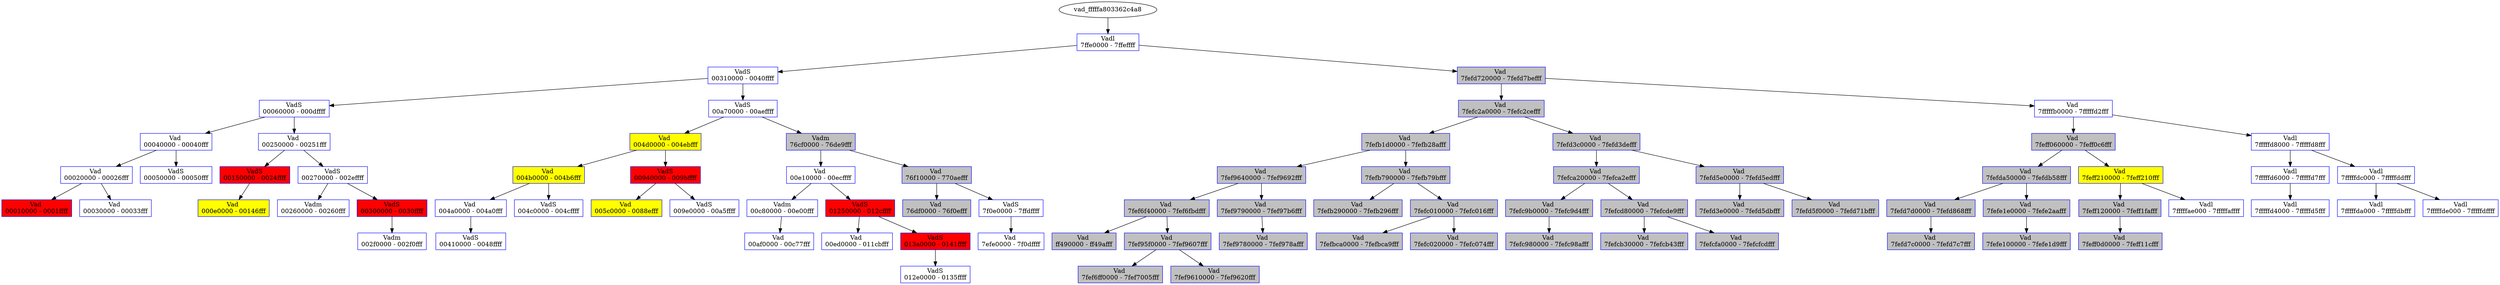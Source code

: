 /* Pid:   2032 */
digraph processtree {
graph [rankdir = "TB"];
vad_fffffa803362c4a8 -> vad_fffffa8033595230
vad_fffffa8033595230 [label = "{ Vadl\n7ffe0000 - 7ffeffff }"shape = "record" color = "blue" style = "filled" fillcolor = "white"];
vad_fffffa8033595230 -> vad_fffffa803362e9e0
vad_fffffa803362e9e0 [label = "{ VadS\n00310000 - 0040ffff }"shape = "record" color = "blue" style = "filled" fillcolor = "white"];
vad_fffffa803362e9e0 -> vad_fffffa803362ec50
vad_fffffa803362ec50 [label = "{ VadS\n00060000 - 000dffff }"shape = "record" color = "blue" style = "filled" fillcolor = "white"];
vad_fffffa803362ec50 -> vad_fffffa803362fc30
vad_fffffa803362fc30 [label = "{ Vad \n00040000 - 00040fff }"shape = "record" color = "blue" style = "filled" fillcolor = "white"];
vad_fffffa803362fc30 -> vad_fffffa8033670e00
vad_fffffa8033670e00 [label = "{ Vad \n00020000 - 00026fff }"shape = "record" color = "blue" style = "filled" fillcolor = "white"];
vad_fffffa8033670e00 -> vad_fffffa803376ec10
vad_fffffa803376ec10 [label = "{ Vad \n00010000 - 0001ffff }"shape = "record" color = "blue" style = "filled" fillcolor = "red"];
vad_fffffa8033670e00 -> vad_fffffa80335cd7b0
vad_fffffa80335cd7b0 [label = "{ Vad \n00030000 - 00033fff }"shape = "record" color = "blue" style = "filled" fillcolor = "white"];
vad_fffffa803362fc30 -> vad_fffffa803362eb60
vad_fffffa803362eb60 [label = "{ VadS\n00050000 - 00050fff }"shape = "record" color = "blue" style = "filled" fillcolor = "white"];
vad_fffffa803362ec50 -> vad_fffffa80335fcb20
vad_fffffa80335fcb20 [label = "{ Vad \n00250000 - 00251fff }"shape = "record" color = "blue" style = "filled" fillcolor = "white"];
vad_fffffa80335fcb20 -> vad_fffffa803362c7b0
vad_fffffa803362c7b0 [label = "{ VadS\n00150000 - 0024ffff }"shape = "record" color = "blue" style = "filled" fillcolor = "red"];
vad_fffffa803362c7b0 -> vad_fffffa803377d010
vad_fffffa803377d010 [label = "{ Vad \n000e0000 - 00146fff }"shape = "record" color = "blue" style = "filled" fillcolor = "yellow"];
vad_fffffa80335fcb20 -> vad_fffffa80335bda60
vad_fffffa80335bda60 [label = "{ VadS\n00270000 - 002effff }"shape = "record" color = "blue" style = "filled" fillcolor = "white"];
vad_fffffa80335bda60 -> vad_fffffa803363acd0
vad_fffffa803363acd0 [label = "{ Vadm\n00260000 - 00260fff }"shape = "record" color = "blue" style = "filled" fillcolor = "white"];
vad_fffffa80335bda60 -> vad_fffffa80326ec9a0
vad_fffffa80326ec9a0 [label = "{ VadS\n00300000 - 0030ffff }"shape = "record" color = "blue" style = "filled" fillcolor = "red"];
vad_fffffa80326ec9a0 -> vad_fffffa8033236390
vad_fffffa8033236390 [label = "{ Vadm\n002f0000 - 002f0fff }"shape = "record" color = "blue" style = "filled" fillcolor = "white"];
vad_fffffa803362e9e0 -> vad_fffffa803373b800
vad_fffffa803373b800 [label = "{ VadS\n00a70000 - 00aeffff }"shape = "record" color = "blue" style = "filled" fillcolor = "white"];
vad_fffffa803373b800 -> vad_fffffa8031f85120
vad_fffffa8031f85120 [label = "{ Vad \n004d0000 - 004ebfff }"shape = "record" color = "blue" style = "filled" fillcolor = "yellow"];
vad_fffffa8031f85120 -> vad_fffffa80336278c0
vad_fffffa80336278c0 [label = "{ Vad \n004b0000 - 004b6fff }"shape = "record" color = "blue" style = "filled" fillcolor = "yellow"];
vad_fffffa80336278c0 -> vad_fffffa8033627b80
vad_fffffa8033627b80 [label = "{ Vad \n004a0000 - 004a0fff }"shape = "record" color = "blue" style = "filled" fillcolor = "white"];
vad_fffffa8033627b80 -> vad_fffffa8033772170
vad_fffffa8033772170 [label = "{ VadS\n00410000 - 0048ffff }"shape = "record" color = "blue" style = "filled" fillcolor = "white"];
vad_fffffa80336278c0 -> vad_fffffa803281e3c0
vad_fffffa803281e3c0 [label = "{ VadS\n004c0000 - 004cffff }"shape = "record" color = "blue" style = "filled" fillcolor = "white"];
vad_fffffa8031f85120 -> vad_fffffa80335cace0
vad_fffffa80335cace0 [label = "{ VadS\n00940000 - 009bffff }"shape = "record" color = "blue" style = "filled" fillcolor = "red"];
vad_fffffa80335cace0 -> vad_fffffa803362dc20
vad_fffffa803362dc20 [label = "{ Vad \n005c0000 - 0088efff }"shape = "record" color = "blue" style = "filled" fillcolor = "yellow"];
vad_fffffa80335cace0 -> vad_fffffa80325807b0
vad_fffffa80325807b0 [label = "{ VadS\n009e0000 - 00a5ffff }"shape = "record" color = "blue" style = "filled" fillcolor = "white"];
vad_fffffa803373b800 -> vad_fffffa80337869d0
vad_fffffa80337869d0 [label = "{ Vadm\n76cf0000 - 76de9fff }"shape = "record" color = "blue" style = "filled" fillcolor = "gray"];
vad_fffffa80337869d0 -> vad_fffffa80336414b0
vad_fffffa80336414b0 [label = "{ Vad \n00e10000 - 00ecffff }"shape = "record" color = "blue" style = "filled" fillcolor = "white"];
vad_fffffa80336414b0 -> vad_fffffa8033635740
vad_fffffa8033635740 [label = "{ Vadm\n00c80000 - 00e00fff }"shape = "record" color = "blue" style = "filled" fillcolor = "white"];
vad_fffffa8033635740 -> vad_fffffa803322b9e0
vad_fffffa803322b9e0 [label = "{ Vad \n00af0000 - 00c77fff }"shape = "record" color = "blue" style = "filled" fillcolor = "white"];
vad_fffffa80336414b0 -> vad_fffffa80336bd770
vad_fffffa80336bd770 [label = "{ VadS\n01250000 - 012cffff }"shape = "record" color = "blue" style = "filled" fillcolor = "red"];
vad_fffffa80336bd770 -> vad_fffffa803322b950
vad_fffffa803322b950 [label = "{ Vad \n00ed0000 - 011cbfff }"shape = "record" color = "blue" style = "filled" fillcolor = "white"];
vad_fffffa80336bd770 -> vad_fffffa803374acc0
vad_fffffa803374acc0 [label = "{ VadS\n013a0000 - 0141ffff }"shape = "record" color = "blue" style = "filled" fillcolor = "red"];
vad_fffffa803374acc0 -> vad_fffffa8032199ee0
vad_fffffa8032199ee0 [label = "{ VadS\n012e0000 - 0135ffff }"shape = "record" color = "blue" style = "filled" fillcolor = "white"];
vad_fffffa80337869d0 -> vad_fffffa803362ff80
vad_fffffa803362ff80 [label = "{ Vad \n76f10000 - 770aefff }"shape = "record" color = "blue" style = "filled" fillcolor = "gray"];
vad_fffffa803362ff80 -> vad_fffffa803377d9f0
vad_fffffa803377d9f0 [label = "{ Vad \n76df0000 - 76f0efff }"shape = "record" color = "blue" style = "filled" fillcolor = "gray"];
vad_fffffa803362ff80 -> vad_fffffa8033557e90
vad_fffffa8033557e90 [label = "{ VadS\n7f0e0000 - 7ffdffff }"shape = "record" color = "blue" style = "filled" fillcolor = "white"];
vad_fffffa8033557e90 -> vad_fffffa803376e8e0
vad_fffffa803376e8e0 [label = "{ Vad \n7efe0000 - 7f0dffff }"shape = "record" color = "blue" style = "filled" fillcolor = "white"];
vad_fffffa8033595230 -> vad_fffffa803377d810
vad_fffffa803377d810 [label = "{ Vad \n7fefd720000 - 7fefd7befff }"shape = "record" color = "blue" style = "filled" fillcolor = "gray"];
vad_fffffa803377d810 -> vad_fffffa8033771100
vad_fffffa8033771100 [label = "{ Vad \n7fefc2a0000 - 7fefc2cefff }"shape = "record" color = "blue" style = "filled" fillcolor = "gray"];
vad_fffffa8033771100 -> vad_fffffa80323dfce0
vad_fffffa80323dfce0 [label = "{ Vad \n7fefb1d0000 - 7fefb28afff }"shape = "record" color = "blue" style = "filled" fillcolor = "gray"];
vad_fffffa80323dfce0 -> vad_fffffa8033771c70
vad_fffffa8033771c70 [label = "{ Vad \n7fef9640000 - 7fef9692fff }"shape = "record" color = "blue" style = "filled" fillcolor = "gray"];
vad_fffffa8033771c70 -> vad_fffffa8033751d00
vad_fffffa8033751d00 [label = "{ Vad \n7fef6f40000 - 7fef6fbdfff }"shape = "record" color = "blue" style = "filled" fillcolor = "gray"];
vad_fffffa8033751d00 -> vad_fffffa80335951a0
vad_fffffa80335951a0 [label = "{ Vad \nff490000 - ff49afff }"shape = "record" color = "blue" style = "filled" fillcolor = "gray"];
vad_fffffa8033751d00 -> vad_fffffa80336401f0
vad_fffffa80336401f0 [label = "{ Vad \n7fef95f0000 - 7fef9607fff }"shape = "record" color = "blue" style = "filled" fillcolor = "gray"];
vad_fffffa80336401f0 -> vad_fffffa80326e3310
vad_fffffa80326e3310 [label = "{ Vad \n7fef6ff0000 - 7fef7005fff }"shape = "record" color = "blue" style = "filled" fillcolor = "gray"];
vad_fffffa80336401f0 -> vad_fffffa8033639440
vad_fffffa8033639440 [label = "{ Vad \n7fef9610000 - 7fef9620fff }"shape = "record" color = "blue" style = "filled" fillcolor = "gray"];
vad_fffffa8033771c70 -> vad_fffffa8033634a00
vad_fffffa8033634a00 [label = "{ Vad \n7fef9790000 - 7fef97b6fff }"shape = "record" color = "blue" style = "filled" fillcolor = "gray"];
vad_fffffa8033634a00 -> vad_fffffa80325caab0
vad_fffffa80325caab0 [label = "{ Vad \n7fef9780000 - 7fef978afff }"shape = "record" color = "blue" style = "filled" fillcolor = "gray"];
vad_fffffa80323dfce0 -> vad_fffffa80323dfc50
vad_fffffa80323dfc50 [label = "{ Vad \n7fefb790000 - 7fefb79bfff }"shape = "record" color = "blue" style = "filled" fillcolor = "gray"];
vad_fffffa80323dfc50 -> vad_fffffa803363e9d0
vad_fffffa803363e9d0 [label = "{ Vad \n7fefb290000 - 7fefb296fff }"shape = "record" color = "blue" style = "filled" fillcolor = "gray"];
vad_fffffa80323dfc50 -> vad_fffffa80336348c0
vad_fffffa80336348c0 [label = "{ Vad \n7fefc010000 - 7fefc016fff }"shape = "record" color = "blue" style = "filled" fillcolor = "gray"];
vad_fffffa80336348c0 -> vad_fffffa803363b850
vad_fffffa803363b850 [label = "{ Vad \n7fefbca0000 - 7fefbca9fff }"shape = "record" color = "blue" style = "filled" fillcolor = "gray"];
vad_fffffa80336348c0 -> vad_fffffa803363ee30
vad_fffffa803363ee30 [label = "{ Vad \n7fefc020000 - 7fefc074fff }"shape = "record" color = "blue" style = "filled" fillcolor = "gray"];
vad_fffffa8033771100 -> vad_fffffa803377d4e0
vad_fffffa803377d4e0 [label = "{ Vad \n7fefd3c0000 - 7fefd3defff }"shape = "record" color = "blue" style = "filled" fillcolor = "gray"];
vad_fffffa803377d4e0 -> vad_fffffa80336351c0
vad_fffffa80336351c0 [label = "{ Vad \n7fefca20000 - 7fefca2efff }"shape = "record" color = "blue" style = "filled" fillcolor = "gray"];
vad_fffffa80336351c0 -> vad_fffffa8033739010
vad_fffffa8033739010 [label = "{ Vad \n7fefc9b0000 - 7fefc9d4fff }"shape = "record" color = "blue" style = "filled" fillcolor = "gray"];
vad_fffffa8033739010 -> vad_fffffa8031f85010
vad_fffffa8031f85010 [label = "{ Vad \n7fefc980000 - 7fefc98afff }"shape = "record" color = "blue" style = "filled" fillcolor = "gray"];
vad_fffffa80336351c0 -> vad_fffffa803376ef80
vad_fffffa803376ef80 [label = "{ Vad \n7fefcd80000 - 7fefcde9fff }"shape = "record" color = "blue" style = "filled" fillcolor = "gray"];
vad_fffffa803376ef80 -> vad_fffffa8033634950
vad_fffffa8033634950 [label = "{ Vad \n7fefcb30000 - 7fefcb43fff }"shape = "record" color = "blue" style = "filled" fillcolor = "gray"];
vad_fffffa803376ef80 -> vad_fffffa8033637bd0
vad_fffffa8033637bd0 [label = "{ Vad \n7fefcfa0000 - 7fefcfcdfff }"shape = "record" color = "blue" style = "filled" fillcolor = "gray"];
vad_fffffa803377d4e0 -> vad_fffffa803374ad10
vad_fffffa803374ad10 [label = "{ Vad \n7fefd5e0000 - 7fefd5edfff }"shape = "record" color = "blue" style = "filled" fillcolor = "gray"];
vad_fffffa803374ad10 -> vad_fffffa8033236290
vad_fffffa8033236290 [label = "{ Vad \n7fefd3e0000 - 7fefd5dbfff }"shape = "record" color = "blue" style = "filled" fillcolor = "gray"];
vad_fffffa803374ad10 -> vad_fffffa803377d450
vad_fffffa803377d450 [label = "{ Vad \n7fefd5f0000 - 7fefd71bfff }"shape = "record" color = "blue" style = "filled" fillcolor = "gray"];
vad_fffffa803377d810 -> vad_fffffa803362fef0
vad_fffffa803362fef0 [label = "{ Vad \n7fffffb0000 - 7fffffd2fff }"shape = "record" color = "blue" style = "filled" fillcolor = "white"];
vad_fffffa803362fef0 -> vad_fffffa803374ae30
vad_fffffa803374ae30 [label = "{ Vad \n7feff060000 - 7feff0c6fff }"shape = "record" color = "blue" style = "filled" fillcolor = "gray"];
vad_fffffa803374ae30 -> vad_fffffa8033637b40
vad_fffffa8033637b40 [label = "{ Vad \n7fefda50000 - 7fefdb58fff }"shape = "record" color = "blue" style = "filled" fillcolor = "gray"];
vad_fffffa8033637b40 -> vad_fffffa8033627ca0
vad_fffffa8033627ca0 [label = "{ Vad \n7fefd7d0000 - 7fefd868fff }"shape = "record" color = "blue" style = "filled" fillcolor = "gray"];
vad_fffffa8033627ca0 -> vad_fffffa8033636da0
vad_fffffa8033636da0 [label = "{ Vad \n7fefd7c0000 - 7fefd7c7fff }"shape = "record" color = "blue" style = "filled" fillcolor = "gray"];
vad_fffffa8033637b40 -> vad_fffffa803322ba70
vad_fffffa803322ba70 [label = "{ Vad \n7fefe1e0000 - 7fefe2aafff }"shape = "record" color = "blue" style = "filled" fillcolor = "gray"];
vad_fffffa803322ba70 -> vad_fffffa8033627c10
vad_fffffa8033627c10 [label = "{ Vad \n7fefe100000 - 7fefe1d9fff }"shape = "record" color = "blue" style = "filled" fillcolor = "gray"];
vad_fffffa803374ae30 -> vad_fffffa803362eca0
vad_fffffa803362eca0 [label = "{ Vad \n7feff210000 - 7feff210fff }"shape = "record" color = "blue" style = "filled" fillcolor = "yellow"];
vad_fffffa803362eca0 -> vad_fffffa803376c930
vad_fffffa803376c930 [label = "{ Vad \n7feff120000 - 7feff1fafff }"shape = "record" color = "blue" style = "filled" fillcolor = "gray"];
vad_fffffa803376c930 -> vad_fffffa8033636e30
vad_fffffa8033636e30 [label = "{ Vad \n7feff0d0000 - 7feff11cfff }"shape = "record" color = "blue" style = "filled" fillcolor = "gray"];
vad_fffffa803362eca0 -> vad_fffffa803373a2b0
vad_fffffa803373a2b0 [label = "{ Vadl\n7fffffae000 - 7fffffaffff }"shape = "record" color = "blue" style = "filled" fillcolor = "white"];
vad_fffffa803362fef0 -> vad_fffffa803362fe50
vad_fffffa803362fe50 [label = "{ Vadl\n7fffffd8000 - 7fffffd8fff }"shape = "record" color = "blue" style = "filled" fillcolor = "white"];
vad_fffffa803362fe50 -> vad_fffffa8033629150
vad_fffffa8033629150 [label = "{ Vadl\n7fffffd6000 - 7fffffd7fff }"shape = "record" color = "blue" style = "filled" fillcolor = "white"];
vad_fffffa8033629150 -> vad_fffffa80337c2620
vad_fffffa80337c2620 [label = "{ Vadl\n7fffffd4000 - 7fffffd5fff }"shape = "record" color = "blue" style = "filled" fillcolor = "white"];
vad_fffffa803362fe50 -> vad_fffffa80337834a0
vad_fffffa80337834a0 [label = "{ Vadl\n7fffffdc000 - 7fffffddfff }"shape = "record" color = "blue" style = "filled" fillcolor = "white"];
vad_fffffa80337834a0 -> vad_fffffa80320431f0
vad_fffffa80320431f0 [label = "{ Vadl\n7fffffda000 - 7fffffdbfff }"shape = "record" color = "blue" style = "filled" fillcolor = "white"];
vad_fffffa80337834a0 -> vad_fffffa803362ebb0
vad_fffffa803362ebb0 [label = "{ Vadl\n7fffffde000 - 7fffffdffff }"shape = "record" color = "blue" style = "filled" fillcolor = "white"];
}
